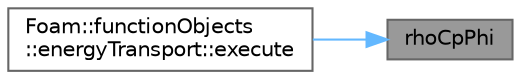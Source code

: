 digraph "rhoCpPhi"
{
 // LATEX_PDF_SIZE
  bgcolor="transparent";
  edge [fontname=Helvetica,fontsize=10,labelfontname=Helvetica,labelfontsize=10];
  node [fontname=Helvetica,fontsize=10,shape=box,height=0.2,width=0.4];
  rankdir="RL";
  Node1 [id="Node000001",label="rhoCpPhi",height=0.2,width=0.4,color="gray40", fillcolor="grey60", style="filled", fontcolor="black",tooltip=" "];
  Node1 -> Node2 [id="edge1_Node000001_Node000002",dir="back",color="steelblue1",style="solid",tooltip=" "];
  Node2 [id="Node000002",label="Foam::functionObjects\l::energyTransport::execute",height=0.2,width=0.4,color="grey40", fillcolor="white", style="filled",URL="$classFoam_1_1functionObjects_1_1energyTransport.html#ae006844a02161d12182ab372ca5c257b",tooltip=" "];
}
